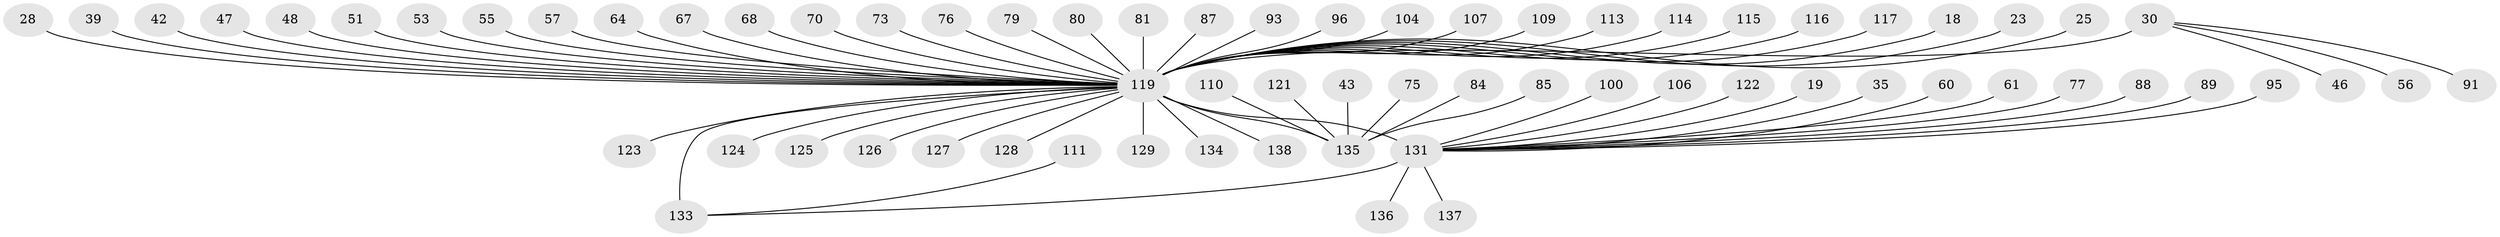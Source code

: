 // original degree distribution, {13: 0.007246376811594203, 15: 0.007246376811594203, 26: 0.007246376811594203, 1: 0.5434782608695652, 4: 0.050724637681159424, 2: 0.2463768115942029, 31: 0.007246376811594203, 8: 0.007246376811594203, 7: 0.021739130434782608, 3: 0.050724637681159424, 10: 0.007246376811594203, 5: 0.028985507246376812, 6: 0.014492753623188406}
// Generated by graph-tools (version 1.1) at 2025/46/03/09/25 04:46:50]
// undirected, 69 vertices, 69 edges
graph export_dot {
graph [start="1"]
  node [color=gray90,style=filled];
  18;
  19;
  23;
  25;
  28;
  30 [super="+9+17"];
  35;
  39;
  42;
  43;
  46;
  47;
  48;
  51;
  53;
  55;
  56;
  57;
  60;
  61 [super="+7"];
  64;
  67;
  68;
  70;
  73;
  75;
  76;
  77;
  79 [super="+36"];
  80;
  81;
  84;
  85;
  87;
  88;
  89;
  91;
  93;
  95 [super="+71"];
  96 [super="+15"];
  100;
  104 [super="+34"];
  106;
  107 [super="+63+94"];
  109;
  110 [super="+32"];
  111;
  113 [super="+65"];
  114;
  115;
  116;
  117 [super="+112"];
  119 [super="+108+99+8+11+118+4+12+16"];
  121;
  122 [super="+49"];
  123 [super="+62"];
  124;
  125 [super="+24"];
  126;
  127 [super="+103"];
  128 [super="+92"];
  129;
  131 [super="+14+38+130+83+6+13"];
  133 [super="+102+86"];
  134;
  135 [super="+132+58"];
  136;
  137;
  138;
  18 -- 119;
  19 -- 131;
  23 -- 119;
  25 -- 119;
  28 -- 119;
  30 -- 46;
  30 -- 56;
  30 -- 91;
  30 -- 119 [weight=4];
  35 -- 131;
  39 -- 119;
  42 -- 119;
  43 -- 135;
  47 -- 119;
  48 -- 119;
  51 -- 119;
  53 -- 119;
  55 -- 119;
  57 -- 119;
  60 -- 131;
  61 -- 131;
  64 -- 119;
  67 -- 119;
  68 -- 119;
  70 -- 119;
  73 -- 119;
  75 -- 135;
  76 -- 119;
  77 -- 131;
  79 -- 119;
  80 -- 119;
  81 -- 119;
  84 -- 135;
  85 -- 135;
  87 -- 119;
  88 -- 131;
  89 -- 131;
  93 -- 119;
  95 -- 131;
  96 -- 119;
  100 -- 131;
  104 -- 119;
  106 -- 131;
  107 -- 119 [weight=3];
  109 -- 119;
  110 -- 135;
  111 -- 133;
  113 -- 119;
  114 -- 119;
  115 -- 119;
  116 -- 119;
  117 -- 119;
  119 -- 124;
  119 -- 133 [weight=5];
  119 -- 134;
  119 -- 135 [weight=12];
  119 -- 131 [weight=10];
  119 -- 123;
  119 -- 128;
  119 -- 129;
  119 -- 138;
  119 -- 125;
  119 -- 126;
  119 -- 127 [weight=2];
  121 -- 135;
  122 -- 131;
  131 -- 133 [weight=2];
  131 -- 136;
  131 -- 137;
}
